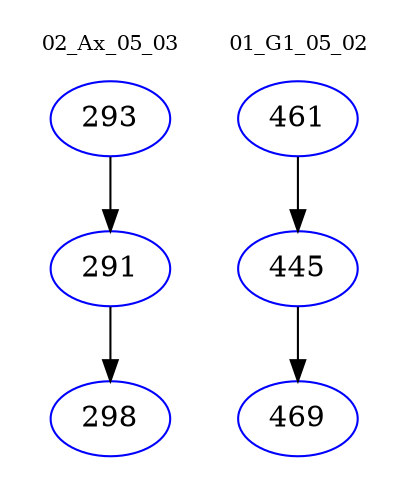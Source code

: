 digraph{
subgraph cluster_0 {
color = white
label = "02_Ax_05_03";
fontsize=10;
T0_293 [label="293", color="blue"]
T0_293 -> T0_291 [color="black"]
T0_291 [label="291", color="blue"]
T0_291 -> T0_298 [color="black"]
T0_298 [label="298", color="blue"]
}
subgraph cluster_1 {
color = white
label = "01_G1_05_02";
fontsize=10;
T1_461 [label="461", color="blue"]
T1_461 -> T1_445 [color="black"]
T1_445 [label="445", color="blue"]
T1_445 -> T1_469 [color="black"]
T1_469 [label="469", color="blue"]
}
}
